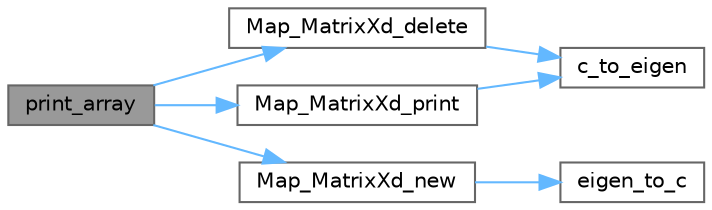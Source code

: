 digraph "print_array"
{
 // LATEX_PDF_SIZE
  bgcolor="transparent";
  edge [fontname=Helvetica,fontsize=10,labelfontname=Helvetica,labelfontsize=10];
  node [fontname=Helvetica,fontsize=10,shape=box,height=0.2,width=0.4];
  rankdir="LR";
  Node1 [id="Node000001",label="print_array",height=0.2,width=0.4,color="gray40", fillcolor="grey60", style="filled", fontcolor="black",tooltip=" "];
  Node1 -> Node2 [id="edge1_Node000001_Node000002",color="steelblue1",style="solid",tooltip=" "];
  Node2 [id="Node000002",label="Map_MatrixXd_delete",height=0.2,width=0.4,color="grey40", fillcolor="white", style="filled",URL="$binary__library_8cpp.html#a6cfe1908f62b34cc765f22534086adca",tooltip=" "];
  Node2 -> Node3 [id="edge2_Node000002_Node000003",color="steelblue1",style="solid",tooltip=" "];
  Node3 [id="Node000003",label="c_to_eigen",height=0.2,width=0.4,color="grey40", fillcolor="white", style="filled",URL="$binary__library_8cpp.html#a85320710398869c251e365aa6ab4c95d",tooltip=" "];
  Node1 -> Node4 [id="edge3_Node000001_Node000004",color="steelblue1",style="solid",tooltip=" "];
  Node4 [id="Node000004",label="Map_MatrixXd_new",height=0.2,width=0.4,color="grey40", fillcolor="white", style="filled",URL="$binary__library_8cpp.html#a43e387ee22d70c25af27855fbec4d1f4",tooltip=" "];
  Node4 -> Node5 [id="edge4_Node000004_Node000005",color="steelblue1",style="solid",tooltip=" "];
  Node5 [id="Node000005",label="eigen_to_c",height=0.2,width=0.4,color="grey40", fillcolor="white", style="filled",URL="$binary__library_8cpp.html#a18c59b7a0bc5c6bf58ab1751bf50b32b",tooltip=" "];
  Node1 -> Node6 [id="edge5_Node000001_Node000006",color="steelblue1",style="solid",tooltip=" "];
  Node6 [id="Node000006",label="Map_MatrixXd_print",height=0.2,width=0.4,color="grey40", fillcolor="white", style="filled",URL="$binary__library_8cpp.html#ae7004bd7812511d34d2cdb1d53d5a9a9",tooltip=" "];
  Node6 -> Node3 [id="edge6_Node000006_Node000003",color="steelblue1",style="solid",tooltip=" "];
}
